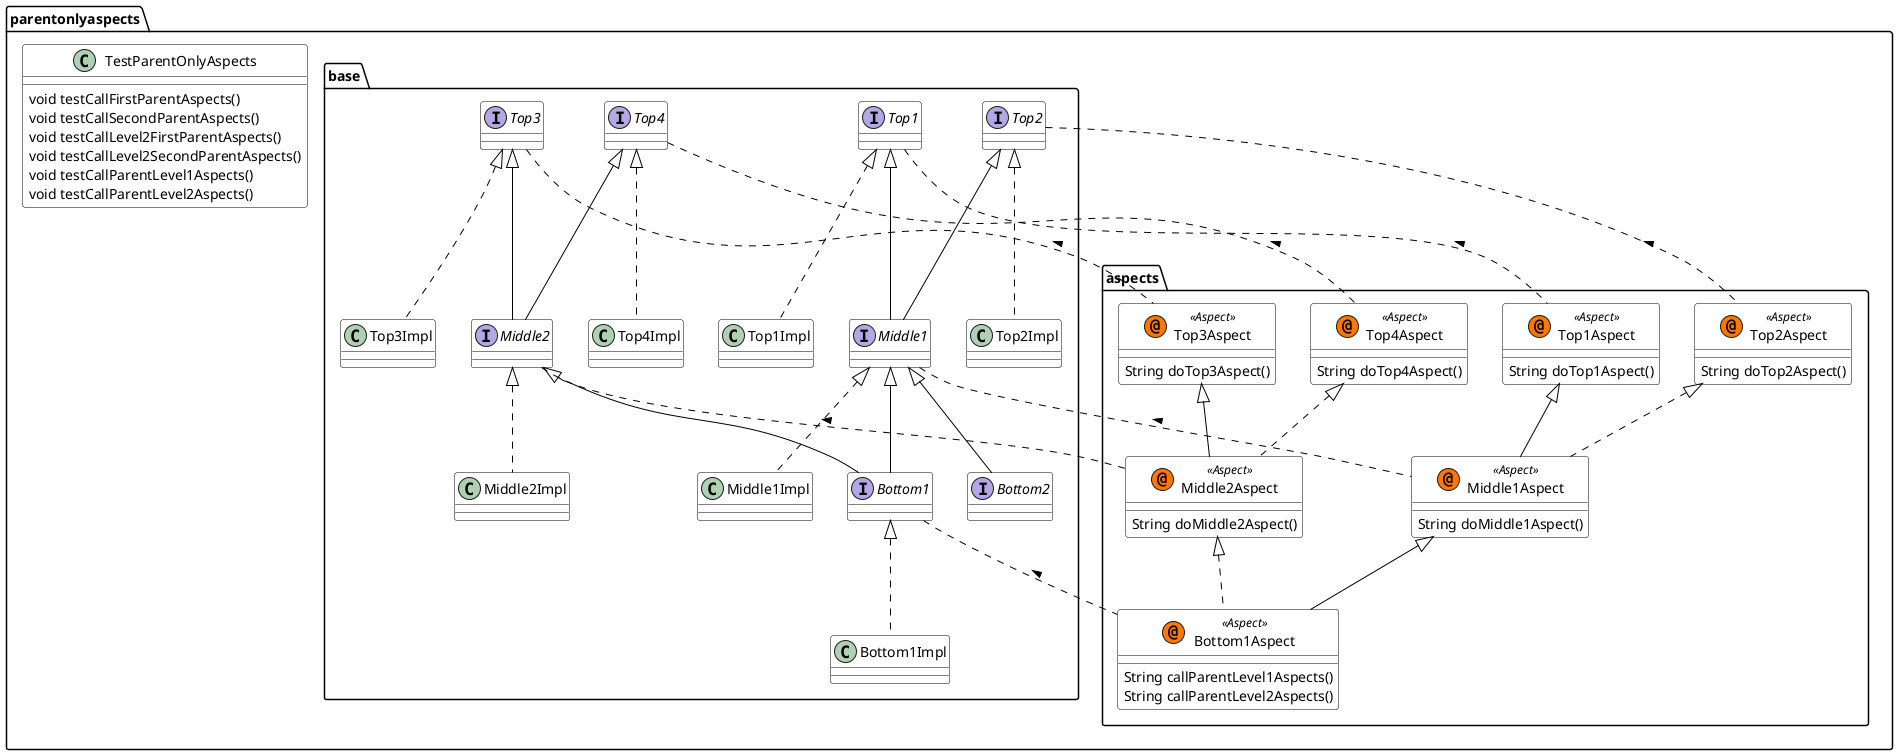 @startuml

skinparam class {
	BackgroundColor White
	ArrowColor Black
	BorderColor Black
}
package parentonlyaspects {
	class	TestParentOnlyAspects {
		void testCallFirstParentAspects()
		void testCallSecondParentAspects()
		void testCallLevel2FirstParentAspects()
		void testCallLevel2SecondParentAspects()
		void testCallParentLevel1Aspects()
		void testCallParentLevel2Aspects()
	}
}
package parentonlyaspects.aspects {
	class	Top1Aspect << (@,#FF7700) Aspect >> {
		String doTop1Aspect()
	}
	class	Top2Aspect << (@,#FF7700) Aspect >> {
		String doTop2Aspect()
	}
	class	Top3Aspect << (@,#FF7700) Aspect >> {
		String doTop3Aspect()
	}
	class	Top4Aspect << (@,#FF7700) Aspect >> {
		String doTop4Aspect()
	}
	class	Middle1Aspect << (@,#FF7700) Aspect >> {
		String doMiddle1Aspect()
	}
	class	Middle2Aspect << (@,#FF7700) Aspect >> {
		String doMiddle2Aspect()
	}
	class	Bottom1Aspect << (@,#FF7700) Aspect >> {
		String callParentLevel1Aspects()
		String callParentLevel2Aspects()
	}
}
package parentonlyaspects.base {
	interface	Top1 {
	}
	interface	Top2 {
	}
	interface	Top3 {
	}
	interface	Top4 {
	}
	interface	Middle1 {
	}
	interface	Middle2 {
	}
	interface	Bottom1 {
	}
	interface	Bottom2 {
	}
	class	Top1Impl {
	}
	class	Top2Impl {
	}
	class	Top3Impl {
	}
	class	Top4Impl {
	}
	class	Middle1Impl {
	}
	class	Middle2Impl {
	}
	class	Bottom1Impl {
	}
}
Top1 .. Top1Aspect : <      
Top2 .. Top2Aspect : <      
Top3 .. Top3Aspect : <      
Top4 .. Top4Aspect : <      
Top1Aspect <|-- Middle1Aspect      
Middle1 .. Middle1Aspect : <      
Top2Aspect <|.. Middle1Aspect      
Top3Aspect <|-- Middle2Aspect      
Middle2 .. Middle2Aspect : <      
Top4Aspect <|.. Middle2Aspect      
Middle1Aspect <|-- Bottom1Aspect      
Bottom1 .. Bottom1Aspect : <      
Middle2Aspect <|.. Bottom1Aspect      
Top1 <|-- Middle1      
Top2 <|-- Middle1      
Top3 <|-- Middle2      
Top4 <|-- Middle2      
Middle1 <|-- Bottom1      
Middle2 <|-- Bottom1      
Middle1 <|-- Bottom2      
Top1 <|.. Top1Impl      
Top2 <|.. Top2Impl      
Top3 <|.. Top3Impl      
Top4 <|.. Top4Impl      
Middle1 <|.. Middle1Impl      
Middle2 <|.. Middle2Impl      
Bottom1 <|.. Bottom1Impl      
@enduml
